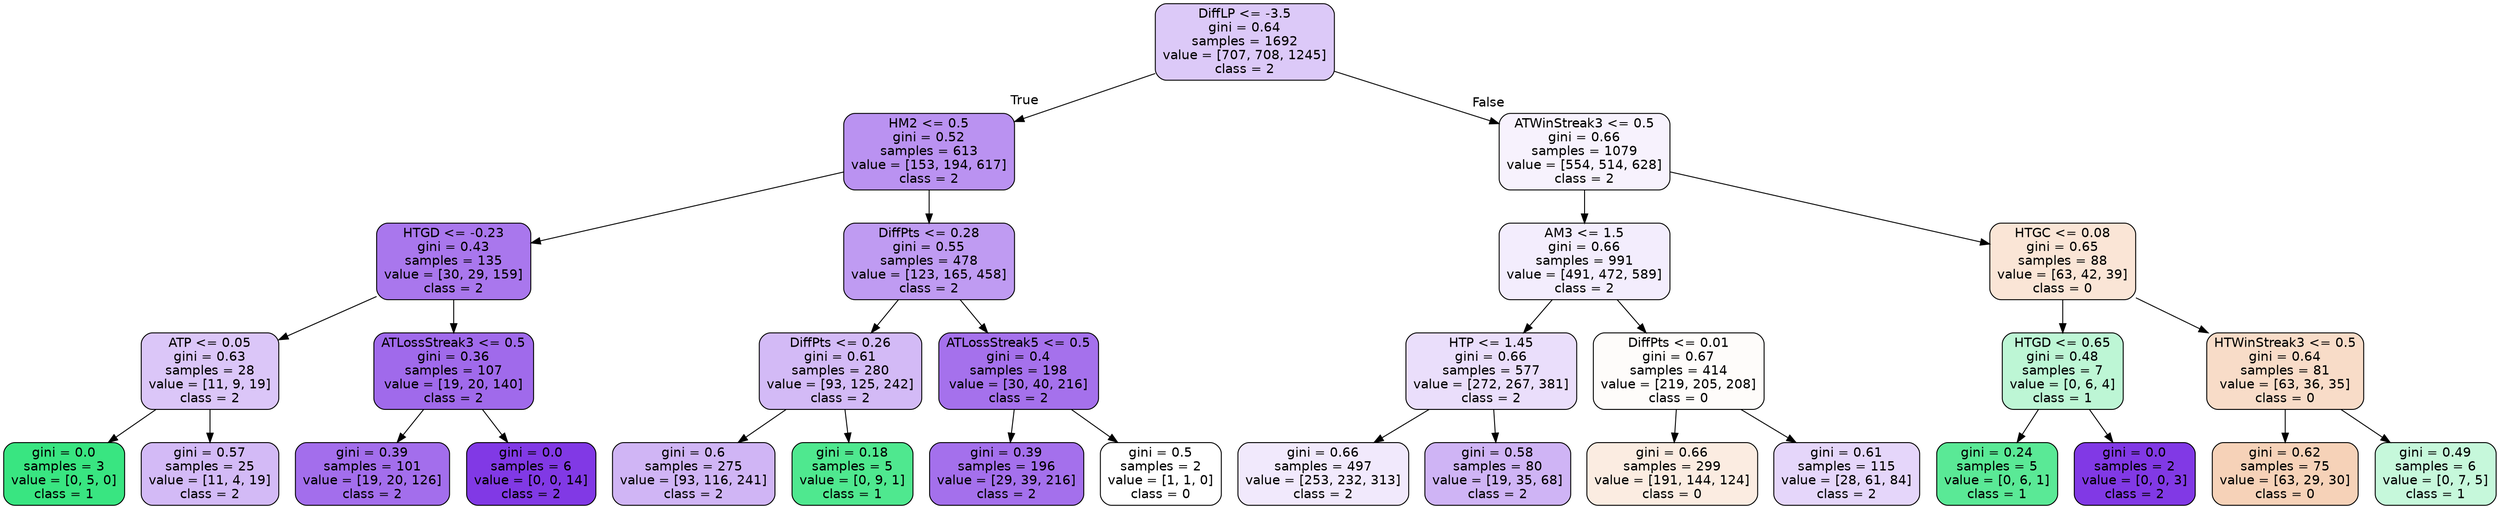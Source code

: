 digraph Tree {
node [shape=box, style="filled, rounded", color="black", fontname=helvetica] ;
edge [fontname=helvetica] ;
0 [label="DiffLP <= -3.5\ngini = 0.64\nsamples = 1692\nvalue = [707, 708, 1245]\nclass = 2", fillcolor="#dcc9f8"] ;
1 [label="HM2 <= 0.5\ngini = 0.52\nsamples = 613\nvalue = [153, 194, 617]\nclass = 2", fillcolor="#ba92f1"] ;
0 -> 1 [labeldistance=2.5, labelangle=45, headlabel="True"] ;
2 [label="HTGD <= -0.23\ngini = 0.43\nsamples = 135\nvalue = [30, 29, 159]\nclass = 2", fillcolor="#a977ed"] ;
1 -> 2 ;
3 [label="ATP <= 0.05\ngini = 0.63\nsamples = 28\nvalue = [11, 9, 19]\nclass = 2", fillcolor="#dbc6f8"] ;
2 -> 3 ;
4 [label="gini = 0.0\nsamples = 3\nvalue = [0, 5, 0]\nclass = 1", fillcolor="#39e581"] ;
3 -> 4 ;
5 [label="gini = 0.57\nsamples = 25\nvalue = [11, 4, 19]\nclass = 2", fillcolor="#d3baf6"] ;
3 -> 5 ;
6 [label="ATLossStreak3 <= 0.5\ngini = 0.36\nsamples = 107\nvalue = [19, 20, 140]\nclass = 2", fillcolor="#a06aeb"] ;
2 -> 6 ;
7 [label="gini = 0.39\nsamples = 101\nvalue = [19, 20, 126]\nclass = 2", fillcolor="#a36eec"] ;
6 -> 7 ;
8 [label="gini = 0.0\nsamples = 6\nvalue = [0, 0, 14]\nclass = 2", fillcolor="#8139e5"] ;
6 -> 8 ;
9 [label="DiffPts <= 0.28\ngini = 0.55\nsamples = 478\nvalue = [123, 165, 458]\nclass = 2", fillcolor="#bf9bf2"] ;
1 -> 9 ;
10 [label="DiffPts <= 0.26\ngini = 0.61\nsamples = 280\nvalue = [93, 125, 242]\nclass = 2", fillcolor="#d3baf6"] ;
9 -> 10 ;
11 [label="gini = 0.6\nsamples = 275\nvalue = [93, 116, 241]\nclass = 2", fillcolor="#d0b5f5"] ;
10 -> 11 ;
12 [label="gini = 0.18\nsamples = 5\nvalue = [0, 9, 1]\nclass = 1", fillcolor="#4fe88f"] ;
10 -> 12 ;
13 [label="ATLossStreak5 <= 0.5\ngini = 0.4\nsamples = 198\nvalue = [30, 40, 216]\nclass = 2", fillcolor="#a571ec"] ;
9 -> 13 ;
14 [label="gini = 0.39\nsamples = 196\nvalue = [29, 39, 216]\nclass = 2", fillcolor="#a470ec"] ;
13 -> 14 ;
15 [label="gini = 0.5\nsamples = 2\nvalue = [1, 1, 0]\nclass = 0", fillcolor="#ffffff"] ;
13 -> 15 ;
16 [label="ATWinStreak3 <= 0.5\ngini = 0.66\nsamples = 1079\nvalue = [554, 514, 628]\nclass = 2", fillcolor="#f7f2fd"] ;
0 -> 16 [labeldistance=2.5, labelangle=-45, headlabel="False"] ;
17 [label="AM3 <= 1.5\ngini = 0.66\nsamples = 991\nvalue = [491, 472, 589]\nclass = 2", fillcolor="#f3edfd"] ;
16 -> 17 ;
18 [label="HTP <= 1.45\ngini = 0.66\nsamples = 577\nvalue = [272, 267, 381]\nclass = 2", fillcolor="#eadefb"] ;
17 -> 18 ;
19 [label="gini = 0.66\nsamples = 497\nvalue = [253, 232, 313]\nclass = 2", fillcolor="#f1e9fc"] ;
18 -> 19 ;
20 [label="gini = 0.58\nsamples = 80\nvalue = [19, 35, 68]\nclass = 2", fillcolor="#cfb4f5"] ;
18 -> 20 ;
21 [label="DiffPts <= 0.01\ngini = 0.67\nsamples = 414\nvalue = [219, 205, 208]\nclass = 0", fillcolor="#fefcfa"] ;
17 -> 21 ;
22 [label="gini = 0.66\nsamples = 299\nvalue = [191, 144, 124]\nclass = 0", fillcolor="#fbece1"] ;
21 -> 22 ;
23 [label="gini = 0.61\nsamples = 115\nvalue = [28, 61, 84]\nclass = 2", fillcolor="#e5d6fa"] ;
21 -> 23 ;
24 [label="HTGC <= 0.08\ngini = 0.65\nsamples = 88\nvalue = [63, 42, 39]\nclass = 0", fillcolor="#fae5d6"] ;
16 -> 24 ;
25 [label="HTGD <= 0.65\ngini = 0.48\nsamples = 7\nvalue = [0, 6, 4]\nclass = 1", fillcolor="#bdf6d5"] ;
24 -> 25 ;
26 [label="gini = 0.24\nsamples = 5\nvalue = [0, 6, 1]\nclass = 1", fillcolor="#5ae996"] ;
25 -> 26 ;
27 [label="gini = 0.0\nsamples = 2\nvalue = [0, 0, 3]\nclass = 2", fillcolor="#8139e5"] ;
25 -> 27 ;
28 [label="HTWinStreak3 <= 0.5\ngini = 0.64\nsamples = 81\nvalue = [63, 36, 35]\nclass = 0", fillcolor="#f8dcc8"] ;
24 -> 28 ;
29 [label="gini = 0.62\nsamples = 75\nvalue = [63, 29, 30]\nclass = 0", fillcolor="#f6d2b8"] ;
28 -> 29 ;
30 [label="gini = 0.49\nsamples = 6\nvalue = [0, 7, 5]\nclass = 1", fillcolor="#c6f8db"] ;
28 -> 30 ;
}